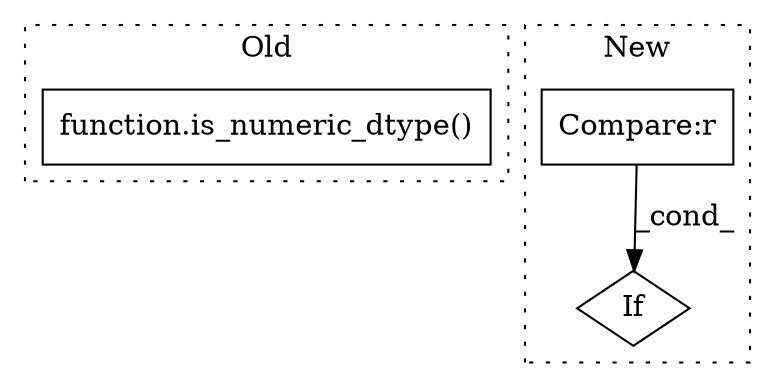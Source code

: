 digraph G {
subgraph cluster0 {
1 [label="function.is_numeric_dtype()" a="75" s="4580,4603" l="17,1" shape="box"];
label = "Old";
style="dotted";
}
subgraph cluster1 {
2 [label="If" a="96" s="4607" l="0" shape="diamond"];
3 [label="Compare:r" a="40" s="4607" l="18" shape="box"];
label = "New";
style="dotted";
}
3 -> 2 [label="_cond_"];
}